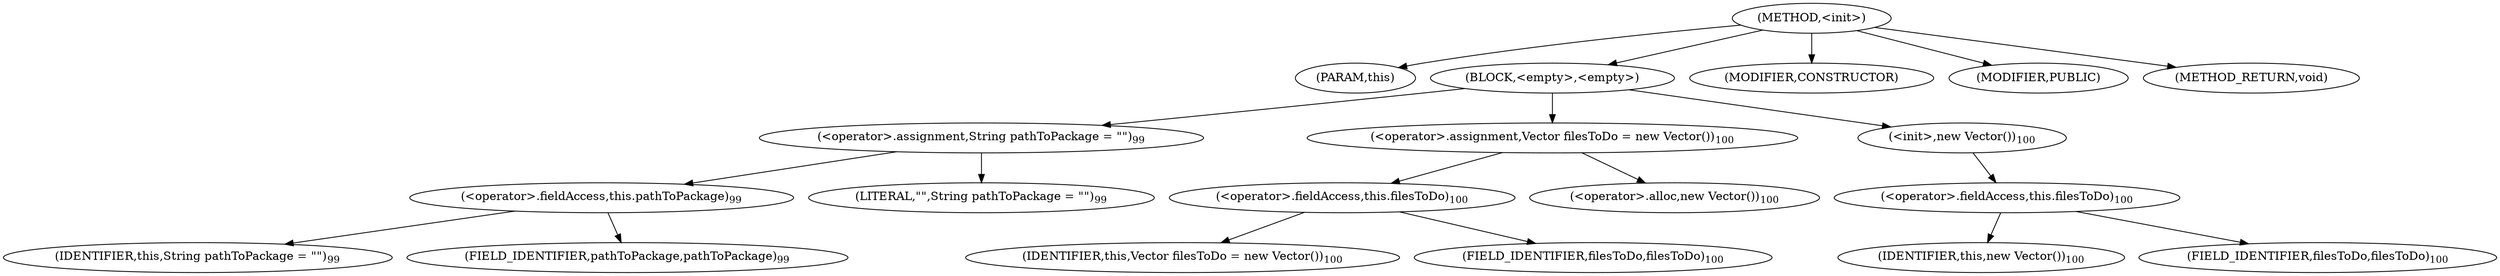 digraph "&lt;init&gt;" {  
"779" [label = <(METHOD,&lt;init&gt;)> ]
"780" [label = <(PARAM,this)> ]
"781" [label = <(BLOCK,&lt;empty&gt;,&lt;empty&gt;)> ]
"782" [label = <(&lt;operator&gt;.assignment,String pathToPackage = &quot;&quot;)<SUB>99</SUB>> ]
"783" [label = <(&lt;operator&gt;.fieldAccess,this.pathToPackage)<SUB>99</SUB>> ]
"784" [label = <(IDENTIFIER,this,String pathToPackage = &quot;&quot;)<SUB>99</SUB>> ]
"785" [label = <(FIELD_IDENTIFIER,pathToPackage,pathToPackage)<SUB>99</SUB>> ]
"786" [label = <(LITERAL,&quot;&quot;,String pathToPackage = &quot;&quot;)<SUB>99</SUB>> ]
"787" [label = <(&lt;operator&gt;.assignment,Vector filesToDo = new Vector())<SUB>100</SUB>> ]
"788" [label = <(&lt;operator&gt;.fieldAccess,this.filesToDo)<SUB>100</SUB>> ]
"789" [label = <(IDENTIFIER,this,Vector filesToDo = new Vector())<SUB>100</SUB>> ]
"790" [label = <(FIELD_IDENTIFIER,filesToDo,filesToDo)<SUB>100</SUB>> ]
"791" [label = <(&lt;operator&gt;.alloc,new Vector())<SUB>100</SUB>> ]
"792" [label = <(&lt;init&gt;,new Vector())<SUB>100</SUB>> ]
"793" [label = <(&lt;operator&gt;.fieldAccess,this.filesToDo)<SUB>100</SUB>> ]
"794" [label = <(IDENTIFIER,this,new Vector())<SUB>100</SUB>> ]
"795" [label = <(FIELD_IDENTIFIER,filesToDo,filesToDo)<SUB>100</SUB>> ]
"796" [label = <(MODIFIER,CONSTRUCTOR)> ]
"797" [label = <(MODIFIER,PUBLIC)> ]
"798" [label = <(METHOD_RETURN,void)> ]
  "779" -> "780" 
  "779" -> "781" 
  "779" -> "796" 
  "779" -> "797" 
  "779" -> "798" 
  "781" -> "782" 
  "781" -> "787" 
  "781" -> "792" 
  "782" -> "783" 
  "782" -> "786" 
  "783" -> "784" 
  "783" -> "785" 
  "787" -> "788" 
  "787" -> "791" 
  "788" -> "789" 
  "788" -> "790" 
  "792" -> "793" 
  "793" -> "794" 
  "793" -> "795" 
}
